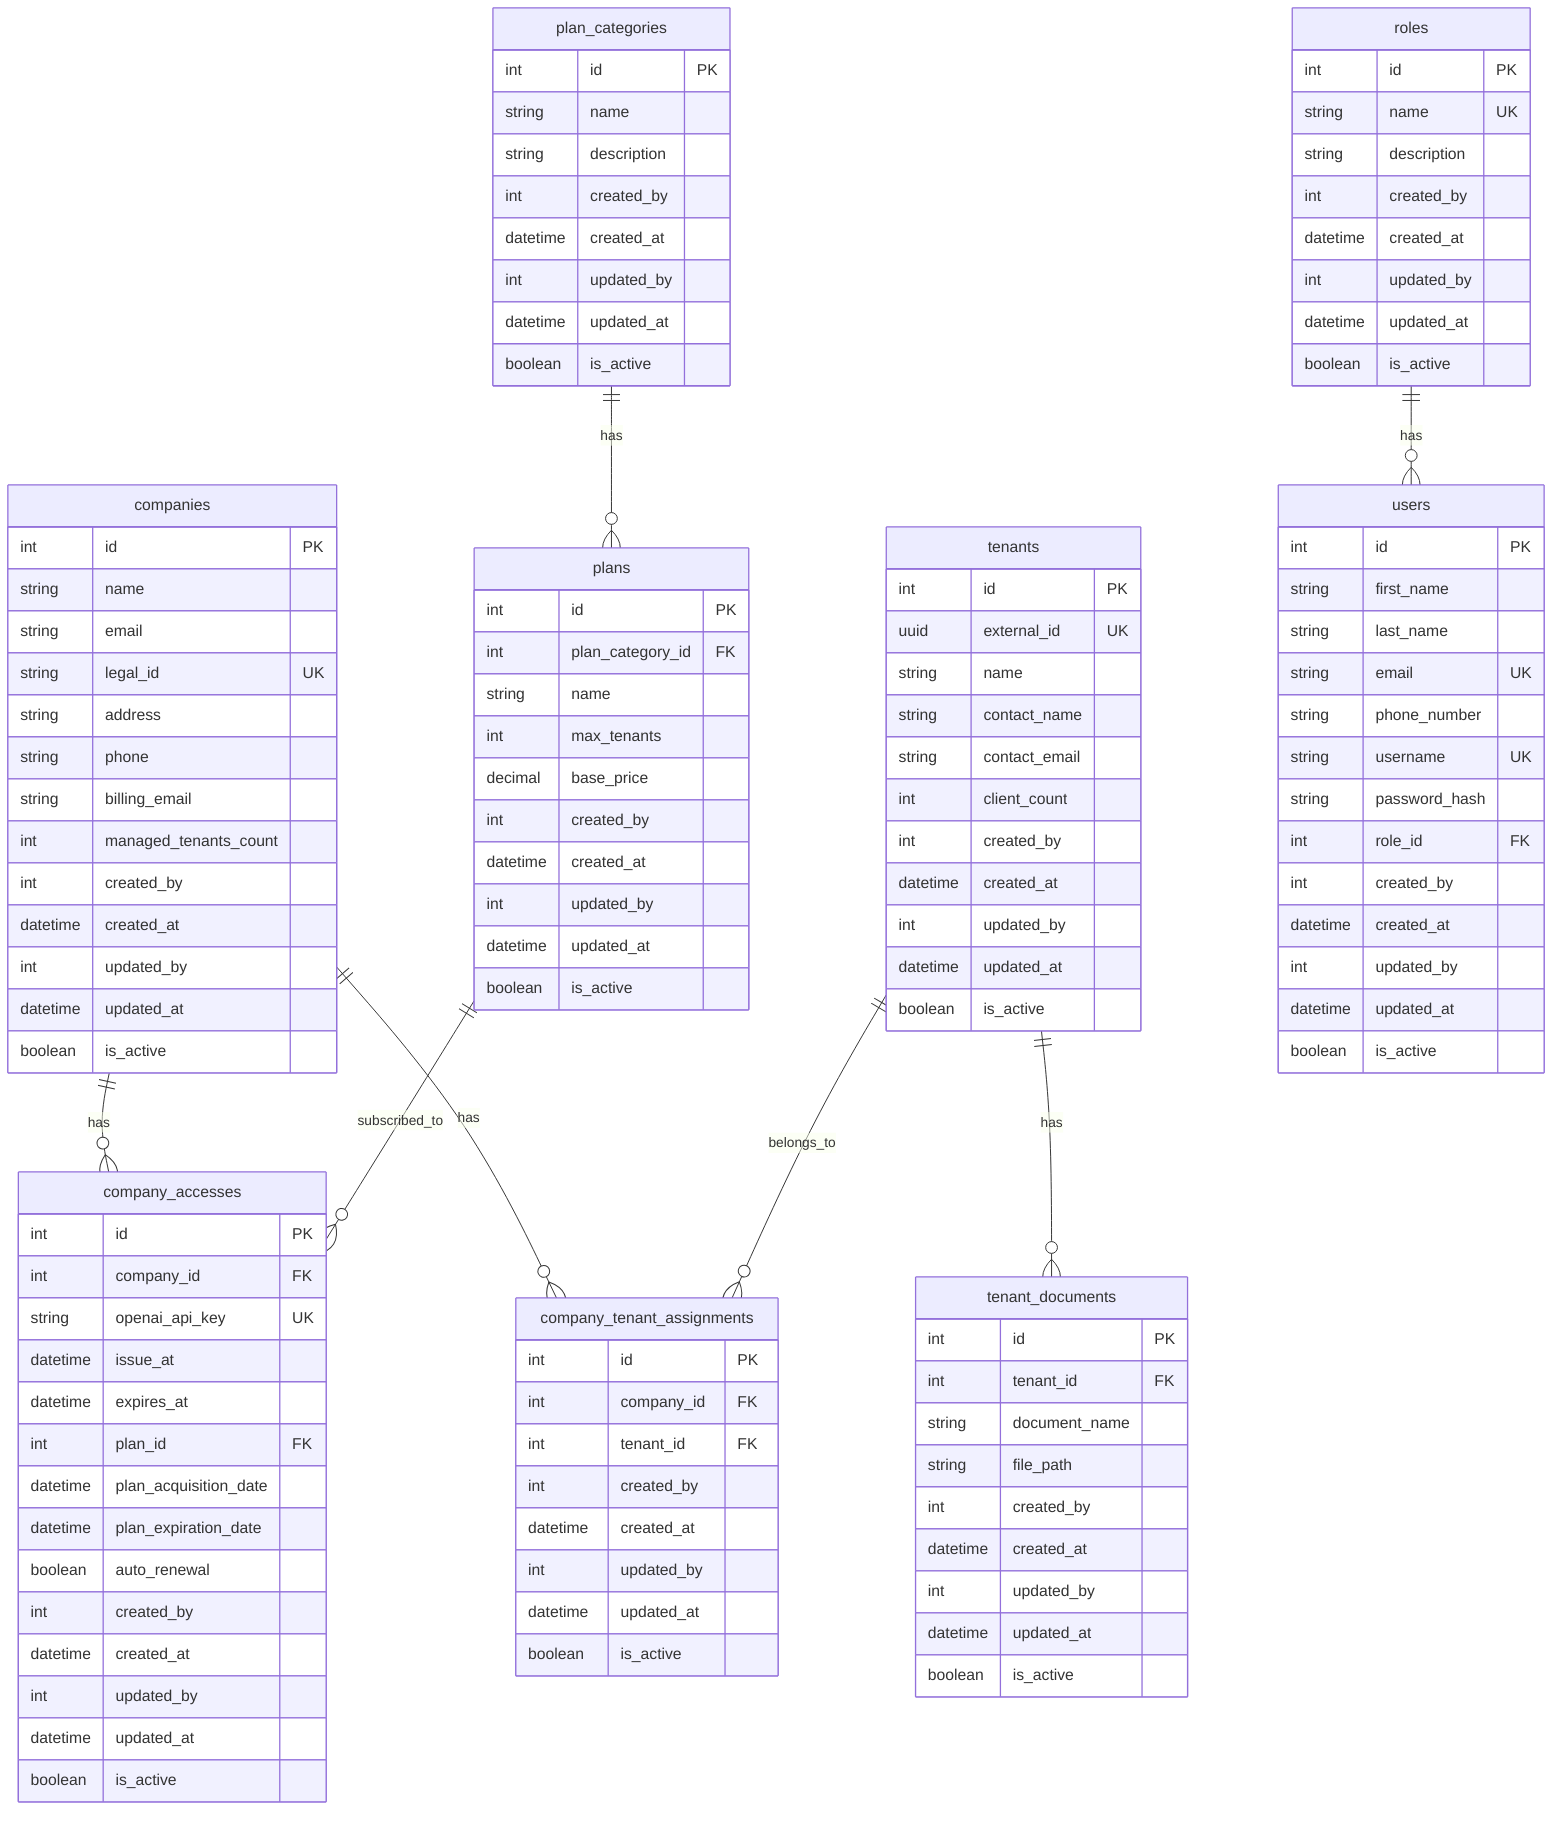 erDiagram
    companies {
        int id PK
        string name
        string email
        string legal_id UK
        string address
        string phone
        string billing_email
        int managed_tenants_count
        int created_by
        datetime created_at
        int updated_by
        datetime updated_at
        boolean is_active
    }

    tenants {
        int id PK
        uuid external_id UK
        string name
        string contact_name
        string contact_email
        int client_count
        int created_by
        datetime created_at
        int updated_by
        datetime updated_at
        boolean is_active
    }

    plan_categories {
        int id PK
        string name
        string description
        int created_by
        datetime created_at
        int updated_by
        datetime updated_at
        boolean is_active
    }

    plans {
        int id PK
        int plan_category_id FK
        string name
        int max_tenants
        decimal base_price
        int created_by
        datetime created_at
        int updated_by
        datetime updated_at
        boolean is_active
    }

    roles {
        int id PK
        string name UK
        string description
        int created_by
        datetime created_at
        int updated_by
        datetime updated_at
        boolean is_active
    }

    users {
        int id PK
        string first_name
        string last_name
        string email UK
        string phone_number
        string username UK
        string password_hash
        int role_id FK
        int created_by
        datetime created_at
        int updated_by
        datetime updated_at
        boolean is_active
    }

    company_tenant_assignments {
        int id PK
        int company_id FK
        int tenant_id FK
        int created_by
        datetime created_at
        int updated_by
        datetime updated_at
        boolean is_active
    }

    tenant_documents {
        int id PK
        int tenant_id FK
        string document_name
        string file_path
        int created_by
        datetime created_at
        int updated_by
        datetime updated_at
        boolean is_active
    }

    company_accesses {
        int id PK
        int company_id FK
        string openai_api_key UK
        datetime issue_at
        datetime expires_at
        int plan_id FK
        datetime plan_acquisition_date
        datetime plan_expiration_date
        boolean auto_renewal
        int created_by
        datetime created_at
        int updated_by
        datetime updated_at
        boolean is_active
    }

    companies ||--o{ company_tenant_assignments : has
    tenants ||--o{ company_tenant_assignments : belongs_to
    companies ||--o{ company_accesses : has
    plan_categories ||--o{ plans : has
    roles ||--o{ users : has
    plans ||--o{ company_accesses : subscribed_to
    tenants ||--o{ tenant_documents : has